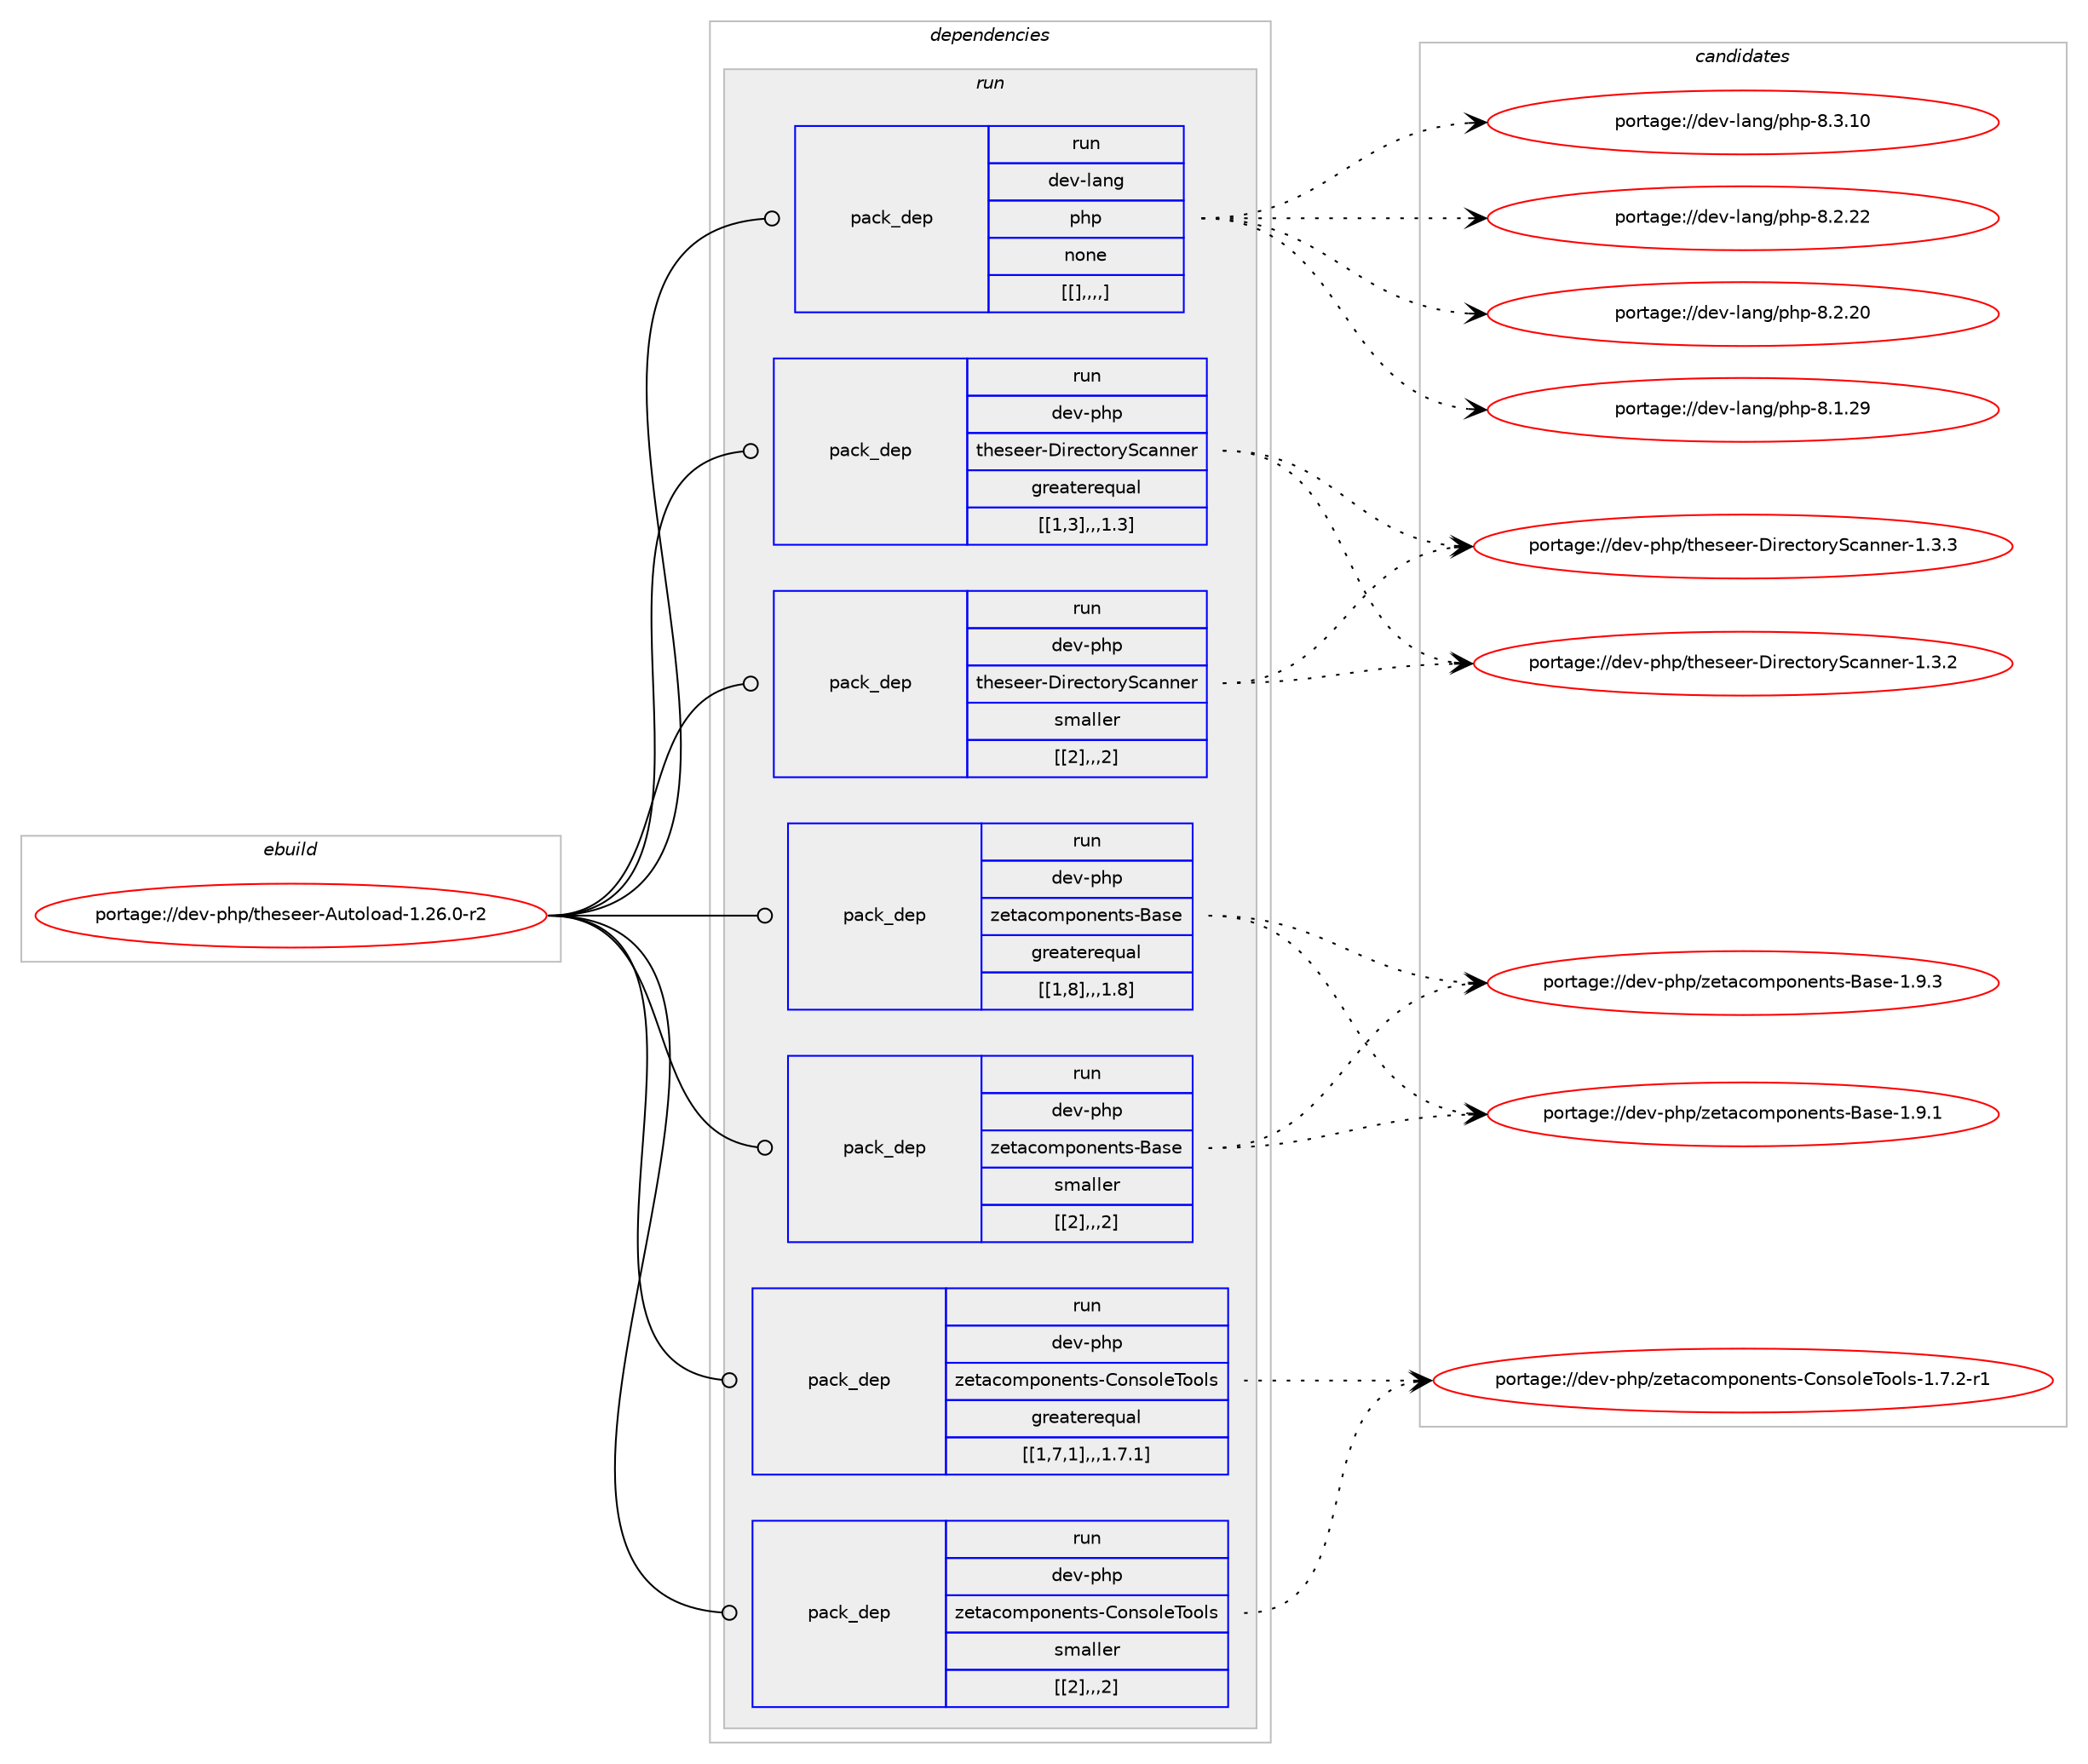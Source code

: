digraph prolog {

# *************
# Graph options
# *************

newrank=true;
concentrate=true;
compound=true;
graph [rankdir=LR,fontname=Helvetica,fontsize=10,ranksep=1.5];#, ranksep=2.5, nodesep=0.2];
edge  [arrowhead=vee];
node  [fontname=Helvetica,fontsize=10];

# **********
# The ebuild
# **********

subgraph cluster_leftcol {
color=gray;
label=<<i>ebuild</i>>;
id [label="portage://dev-php/theseer-Autoload-1.26.0-r2", color=red, width=4, href="../dev-php/theseer-Autoload-1.26.0-r2.svg"];
}

# ****************
# The dependencies
# ****************

subgraph cluster_midcol {
color=gray;
label=<<i>dependencies</i>>;
subgraph cluster_compile {
fillcolor="#eeeeee";
style=filled;
label=<<i>compile</i>>;
}
subgraph cluster_compileandrun {
fillcolor="#eeeeee";
style=filled;
label=<<i>compile and run</i>>;
}
subgraph cluster_run {
fillcolor="#eeeeee";
style=filled;
label=<<i>run</i>>;
subgraph pack109338 {
dependency141476 [label=<<TABLE BORDER="0" CELLBORDER="1" CELLSPACING="0" CELLPADDING="4" WIDTH="220"><TR><TD ROWSPAN="6" CELLPADDING="30">pack_dep</TD></TR><TR><TD WIDTH="110">run</TD></TR><TR><TD>dev-lang</TD></TR><TR><TD>php</TD></TR><TR><TD>none</TD></TR><TR><TD>[[],,,,]</TD></TR></TABLE>>, shape=none, color=blue];
}
id:e -> dependency141476:w [weight=20,style="solid",arrowhead="odot"];
subgraph pack109339 {
dependency141477 [label=<<TABLE BORDER="0" CELLBORDER="1" CELLSPACING="0" CELLPADDING="4" WIDTH="220"><TR><TD ROWSPAN="6" CELLPADDING="30">pack_dep</TD></TR><TR><TD WIDTH="110">run</TD></TR><TR><TD>dev-php</TD></TR><TR><TD>theseer-DirectoryScanner</TD></TR><TR><TD>greaterequal</TD></TR><TR><TD>[[1,3],,,1.3]</TD></TR></TABLE>>, shape=none, color=blue];
}
id:e -> dependency141477:w [weight=20,style="solid",arrowhead="odot"];
subgraph pack109340 {
dependency141478 [label=<<TABLE BORDER="0" CELLBORDER="1" CELLSPACING="0" CELLPADDING="4" WIDTH="220"><TR><TD ROWSPAN="6" CELLPADDING="30">pack_dep</TD></TR><TR><TD WIDTH="110">run</TD></TR><TR><TD>dev-php</TD></TR><TR><TD>theseer-DirectoryScanner</TD></TR><TR><TD>smaller</TD></TR><TR><TD>[[2],,,2]</TD></TR></TABLE>>, shape=none, color=blue];
}
id:e -> dependency141478:w [weight=20,style="solid",arrowhead="odot"];
subgraph pack109341 {
dependency141479 [label=<<TABLE BORDER="0" CELLBORDER="1" CELLSPACING="0" CELLPADDING="4" WIDTH="220"><TR><TD ROWSPAN="6" CELLPADDING="30">pack_dep</TD></TR><TR><TD WIDTH="110">run</TD></TR><TR><TD>dev-php</TD></TR><TR><TD>zetacomponents-Base</TD></TR><TR><TD>greaterequal</TD></TR><TR><TD>[[1,8],,,1.8]</TD></TR></TABLE>>, shape=none, color=blue];
}
id:e -> dependency141479:w [weight=20,style="solid",arrowhead="odot"];
subgraph pack109342 {
dependency141480 [label=<<TABLE BORDER="0" CELLBORDER="1" CELLSPACING="0" CELLPADDING="4" WIDTH="220"><TR><TD ROWSPAN="6" CELLPADDING="30">pack_dep</TD></TR><TR><TD WIDTH="110">run</TD></TR><TR><TD>dev-php</TD></TR><TR><TD>zetacomponents-Base</TD></TR><TR><TD>smaller</TD></TR><TR><TD>[[2],,,2]</TD></TR></TABLE>>, shape=none, color=blue];
}
id:e -> dependency141480:w [weight=20,style="solid",arrowhead="odot"];
subgraph pack109343 {
dependency141481 [label=<<TABLE BORDER="0" CELLBORDER="1" CELLSPACING="0" CELLPADDING="4" WIDTH="220"><TR><TD ROWSPAN="6" CELLPADDING="30">pack_dep</TD></TR><TR><TD WIDTH="110">run</TD></TR><TR><TD>dev-php</TD></TR><TR><TD>zetacomponents-ConsoleTools</TD></TR><TR><TD>greaterequal</TD></TR><TR><TD>[[1,7,1],,,1.7.1]</TD></TR></TABLE>>, shape=none, color=blue];
}
id:e -> dependency141481:w [weight=20,style="solid",arrowhead="odot"];
subgraph pack109344 {
dependency141482 [label=<<TABLE BORDER="0" CELLBORDER="1" CELLSPACING="0" CELLPADDING="4" WIDTH="220"><TR><TD ROWSPAN="6" CELLPADDING="30">pack_dep</TD></TR><TR><TD WIDTH="110">run</TD></TR><TR><TD>dev-php</TD></TR><TR><TD>zetacomponents-ConsoleTools</TD></TR><TR><TD>smaller</TD></TR><TR><TD>[[2],,,2]</TD></TR></TABLE>>, shape=none, color=blue];
}
id:e -> dependency141482:w [weight=20,style="solid",arrowhead="odot"];
}
}

# **************
# The candidates
# **************

subgraph cluster_choices {
rank=same;
color=gray;
label=<<i>candidates</i>>;

subgraph choice109338 {
color=black;
nodesep=1;
choice10010111845108971101034711210411245564651464948 [label="portage://dev-lang/php-8.3.10", color=red, width=4,href="../dev-lang/php-8.3.10.svg"];
choice10010111845108971101034711210411245564650465050 [label="portage://dev-lang/php-8.2.22", color=red, width=4,href="../dev-lang/php-8.2.22.svg"];
choice10010111845108971101034711210411245564650465048 [label="portage://dev-lang/php-8.2.20", color=red, width=4,href="../dev-lang/php-8.2.20.svg"];
choice10010111845108971101034711210411245564649465057 [label="portage://dev-lang/php-8.1.29", color=red, width=4,href="../dev-lang/php-8.1.29.svg"];
dependency141476:e -> choice10010111845108971101034711210411245564651464948:w [style=dotted,weight="100"];
dependency141476:e -> choice10010111845108971101034711210411245564650465050:w [style=dotted,weight="100"];
dependency141476:e -> choice10010111845108971101034711210411245564650465048:w [style=dotted,weight="100"];
dependency141476:e -> choice10010111845108971101034711210411245564649465057:w [style=dotted,weight="100"];
}
subgraph choice109339 {
color=black;
nodesep=1;
choice1001011184511210411247116104101115101101114456810511410199116111114121839997110110101114454946514651 [label="portage://dev-php/theseer-DirectoryScanner-1.3.3", color=red, width=4,href="../dev-php/theseer-DirectoryScanner-1.3.3.svg"];
choice1001011184511210411247116104101115101101114456810511410199116111114121839997110110101114454946514650 [label="portage://dev-php/theseer-DirectoryScanner-1.3.2", color=red, width=4,href="../dev-php/theseer-DirectoryScanner-1.3.2.svg"];
dependency141477:e -> choice1001011184511210411247116104101115101101114456810511410199116111114121839997110110101114454946514651:w [style=dotted,weight="100"];
dependency141477:e -> choice1001011184511210411247116104101115101101114456810511410199116111114121839997110110101114454946514650:w [style=dotted,weight="100"];
}
subgraph choice109340 {
color=black;
nodesep=1;
choice1001011184511210411247116104101115101101114456810511410199116111114121839997110110101114454946514651 [label="portage://dev-php/theseer-DirectoryScanner-1.3.3", color=red, width=4,href="../dev-php/theseer-DirectoryScanner-1.3.3.svg"];
choice1001011184511210411247116104101115101101114456810511410199116111114121839997110110101114454946514650 [label="portage://dev-php/theseer-DirectoryScanner-1.3.2", color=red, width=4,href="../dev-php/theseer-DirectoryScanner-1.3.2.svg"];
dependency141478:e -> choice1001011184511210411247116104101115101101114456810511410199116111114121839997110110101114454946514651:w [style=dotted,weight="100"];
dependency141478:e -> choice1001011184511210411247116104101115101101114456810511410199116111114121839997110110101114454946514650:w [style=dotted,weight="100"];
}
subgraph choice109341 {
color=black;
nodesep=1;
choice10010111845112104112471221011169799111109112111110101110116115456697115101454946574651 [label="portage://dev-php/zetacomponents-Base-1.9.3", color=red, width=4,href="../dev-php/zetacomponents-Base-1.9.3.svg"];
choice10010111845112104112471221011169799111109112111110101110116115456697115101454946574649 [label="portage://dev-php/zetacomponents-Base-1.9.1", color=red, width=4,href="../dev-php/zetacomponents-Base-1.9.1.svg"];
dependency141479:e -> choice10010111845112104112471221011169799111109112111110101110116115456697115101454946574651:w [style=dotted,weight="100"];
dependency141479:e -> choice10010111845112104112471221011169799111109112111110101110116115456697115101454946574649:w [style=dotted,weight="100"];
}
subgraph choice109342 {
color=black;
nodesep=1;
choice10010111845112104112471221011169799111109112111110101110116115456697115101454946574651 [label="portage://dev-php/zetacomponents-Base-1.9.3", color=red, width=4,href="../dev-php/zetacomponents-Base-1.9.3.svg"];
choice10010111845112104112471221011169799111109112111110101110116115456697115101454946574649 [label="portage://dev-php/zetacomponents-Base-1.9.1", color=red, width=4,href="../dev-php/zetacomponents-Base-1.9.1.svg"];
dependency141480:e -> choice10010111845112104112471221011169799111109112111110101110116115456697115101454946574651:w [style=dotted,weight="100"];
dependency141480:e -> choice10010111845112104112471221011169799111109112111110101110116115456697115101454946574649:w [style=dotted,weight="100"];
}
subgraph choice109343 {
color=black;
nodesep=1;
choice100101118451121041124712210111697991111091121111101011101161154567111110115111108101841111111081154549465546504511449 [label="portage://dev-php/zetacomponents-ConsoleTools-1.7.2-r1", color=red, width=4,href="../dev-php/zetacomponents-ConsoleTools-1.7.2-r1.svg"];
dependency141481:e -> choice100101118451121041124712210111697991111091121111101011101161154567111110115111108101841111111081154549465546504511449:w [style=dotted,weight="100"];
}
subgraph choice109344 {
color=black;
nodesep=1;
choice100101118451121041124712210111697991111091121111101011101161154567111110115111108101841111111081154549465546504511449 [label="portage://dev-php/zetacomponents-ConsoleTools-1.7.2-r1", color=red, width=4,href="../dev-php/zetacomponents-ConsoleTools-1.7.2-r1.svg"];
dependency141482:e -> choice100101118451121041124712210111697991111091121111101011101161154567111110115111108101841111111081154549465546504511449:w [style=dotted,weight="100"];
}
}

}
